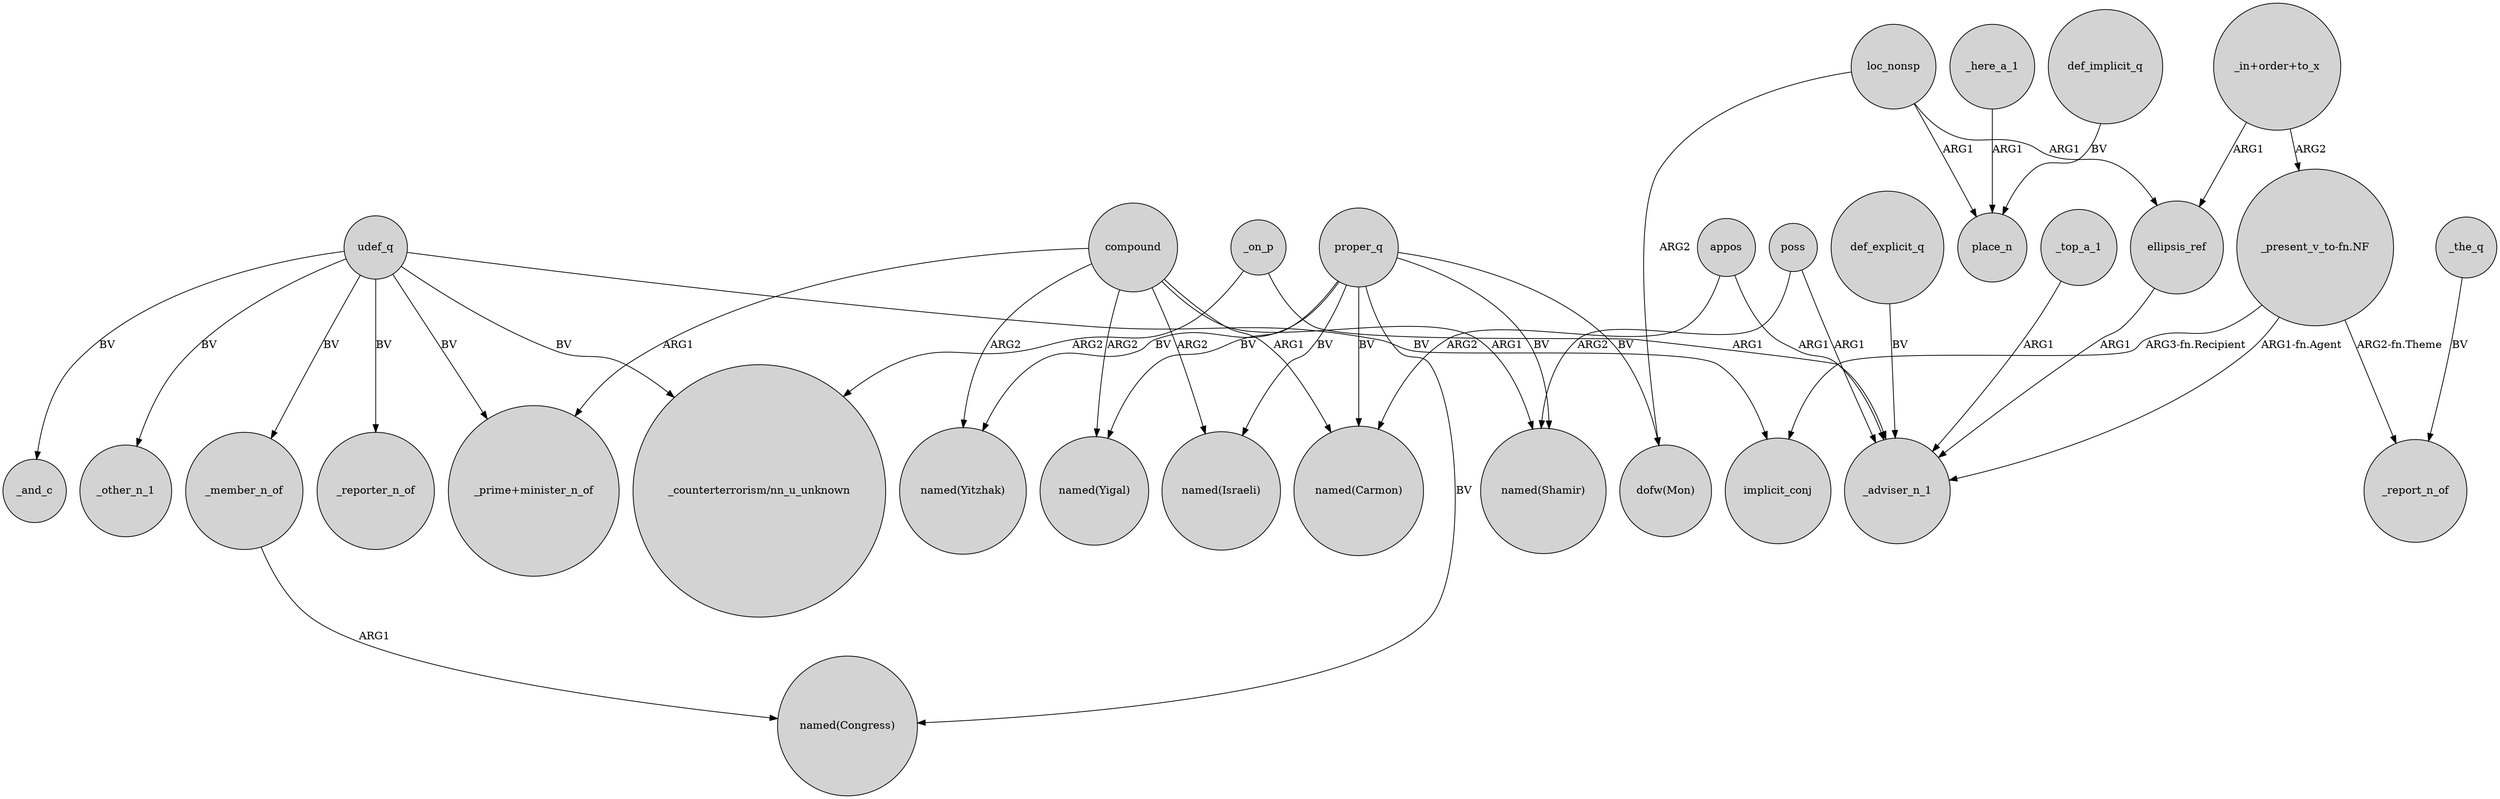 digraph {
	node [shape=circle style=filled]
	"_present_v_to-fn.NF" -> implicit_conj [label="ARG3-fn.Recipient"]
	_here_a_1 -> place_n [label=ARG1]
	proper_q -> "named(Israeli)" [label=BV]
	appos -> _adviser_n_1 [label=ARG1]
	"_in+order+to_x" -> "_present_v_to-fn.NF" [label=ARG2]
	compound -> "named(Shamir)" [label=ARG1]
	compound -> "named(Israeli)" [label=ARG2]
	loc_nonsp -> ellipsis_ref [label=ARG1]
	def_implicit_q -> place_n [label=BV]
	loc_nonsp -> place_n [label=ARG1]
	"_present_v_to-fn.NF" -> _report_n_of [label="ARG2-fn.Theme"]
	udef_q -> implicit_conj [label=BV]
	def_explicit_q -> _adviser_n_1 [label=BV]
	_top_a_1 -> _adviser_n_1 [label=ARG1]
	proper_q -> "named(Congress)" [label=BV]
	udef_q -> "_counterterrorism/nn_u_unknown" [label=BV]
	udef_q -> _other_n_1 [label=BV]
	ellipsis_ref -> _adviser_n_1 [label=ARG1]
	udef_q -> "_prime+minister_n_of" [label=BV]
	_on_p -> _adviser_n_1 [label=ARG1]
	"_present_v_to-fn.NF" -> _adviser_n_1 [label="ARG1-fn.Agent"]
	_on_p -> "_counterterrorism/nn_u_unknown" [label=ARG2]
	appos -> "named(Carmon)" [label=ARG2]
	proper_q -> "named(Yigal)" [label=BV]
	_the_q -> _report_n_of [label=BV]
	udef_q -> _member_n_of [label=BV]
	proper_q -> "dofw(Mon)" [label=BV]
	udef_q -> _reporter_n_of [label=BV]
	compound -> "named(Yitzhak)" [label=ARG2]
	proper_q -> "named(Yitzhak)" [label=BV]
	proper_q -> "named(Shamir)" [label=BV]
	"_in+order+to_x" -> ellipsis_ref [label=ARG1]
	loc_nonsp -> "dofw(Mon)" [label=ARG2]
	proper_q -> "named(Carmon)" [label=BV]
	poss -> "named(Shamir)" [label=ARG2]
	_member_n_of -> "named(Congress)" [label=ARG1]
	compound -> "_prime+minister_n_of" [label=ARG1]
	udef_q -> _and_c [label=BV]
	poss -> _adviser_n_1 [label=ARG1]
	compound -> "named(Yigal)" [label=ARG2]
	compound -> "named(Carmon)" [label=ARG1]
}
